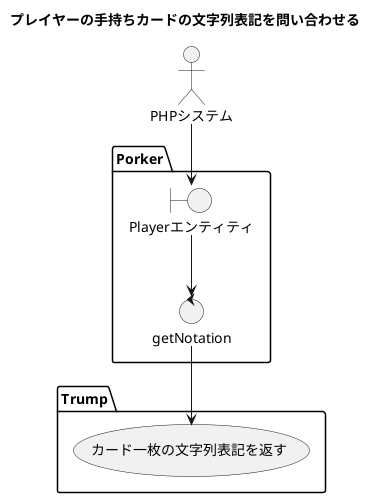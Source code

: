 @startuml

title プレイヤーの手持ちカードの文字列表記を問い合わせる

''left to right direction

actor PHPシステム

package "Porker" {
    boundary Playerエンティティ
    control getNotation
}

package "Trump" {
    usecase カード一枚の文字列表記を返す
}


PHPシステム --> Playerエンティティ
Playerエンティティ --> getNotation
getNotation --> カード一枚の文字列表記を返す


@enduml